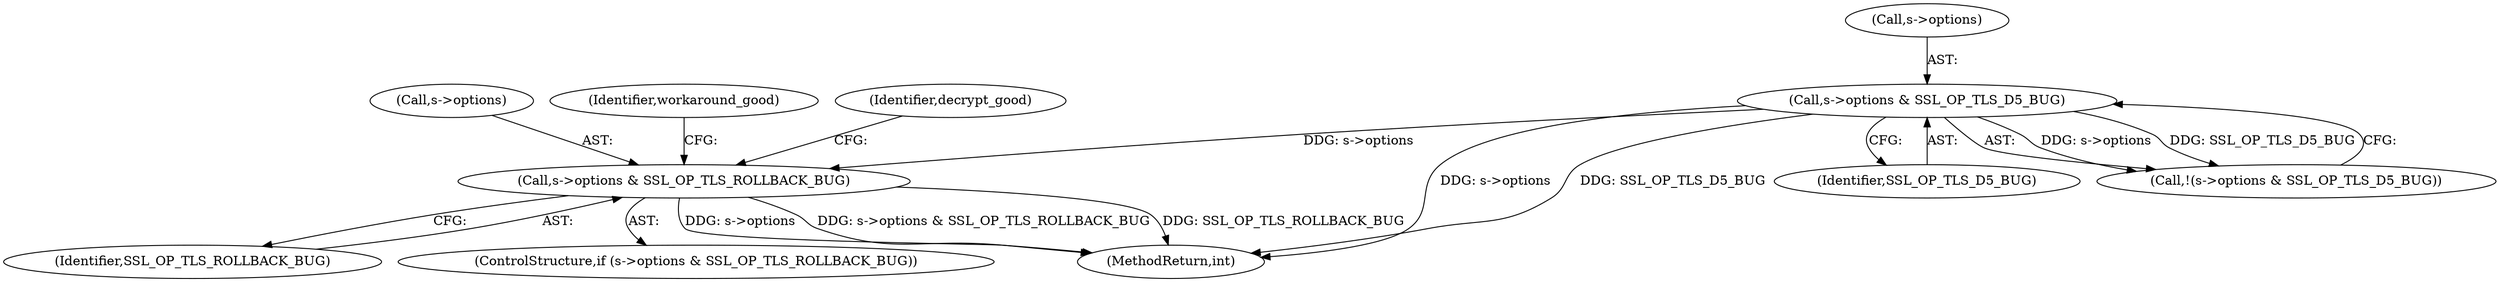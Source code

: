 digraph "0_openssl_3c66a669dfc7b3792f7af0758ea26fe8502ce70c@pointer" {
"1000426" [label="(Call,s->options & SSL_OP_TLS_ROLLBACK_BUG)"];
"1000342" [label="(Call,s->options & SSL_OP_TLS_D5_BUG)"];
"1000342" [label="(Call,s->options & SSL_OP_TLS_D5_BUG)"];
"1000426" [label="(Call,s->options & SSL_OP_TLS_ROLLBACK_BUG)"];
"1000430" [label="(Identifier,SSL_OP_TLS_ROLLBACK_BUG)"];
"1000425" [label="(ControlStructure,if (s->options & SSL_OP_TLS_ROLLBACK_BUG))"];
"1002162" [label="(MethodReturn,int)"];
"1000343" [label="(Call,s->options)"];
"1000346" [label="(Identifier,SSL_OP_TLS_D5_BUG)"];
"1000341" [label="(Call,!(s->options & SSL_OP_TLS_D5_BUG))"];
"1000427" [label="(Call,s->options)"];
"1000434" [label="(Identifier,workaround_good)"];
"1000463" [label="(Identifier,decrypt_good)"];
"1000426" -> "1000425"  [label="AST: "];
"1000426" -> "1000430"  [label="CFG: "];
"1000427" -> "1000426"  [label="AST: "];
"1000430" -> "1000426"  [label="AST: "];
"1000434" -> "1000426"  [label="CFG: "];
"1000463" -> "1000426"  [label="CFG: "];
"1000426" -> "1002162"  [label="DDG: s->options"];
"1000426" -> "1002162"  [label="DDG: s->options & SSL_OP_TLS_ROLLBACK_BUG"];
"1000426" -> "1002162"  [label="DDG: SSL_OP_TLS_ROLLBACK_BUG"];
"1000342" -> "1000426"  [label="DDG: s->options"];
"1000342" -> "1000341"  [label="AST: "];
"1000342" -> "1000346"  [label="CFG: "];
"1000343" -> "1000342"  [label="AST: "];
"1000346" -> "1000342"  [label="AST: "];
"1000341" -> "1000342"  [label="CFG: "];
"1000342" -> "1002162"  [label="DDG: s->options"];
"1000342" -> "1002162"  [label="DDG: SSL_OP_TLS_D5_BUG"];
"1000342" -> "1000341"  [label="DDG: s->options"];
"1000342" -> "1000341"  [label="DDG: SSL_OP_TLS_D5_BUG"];
}
